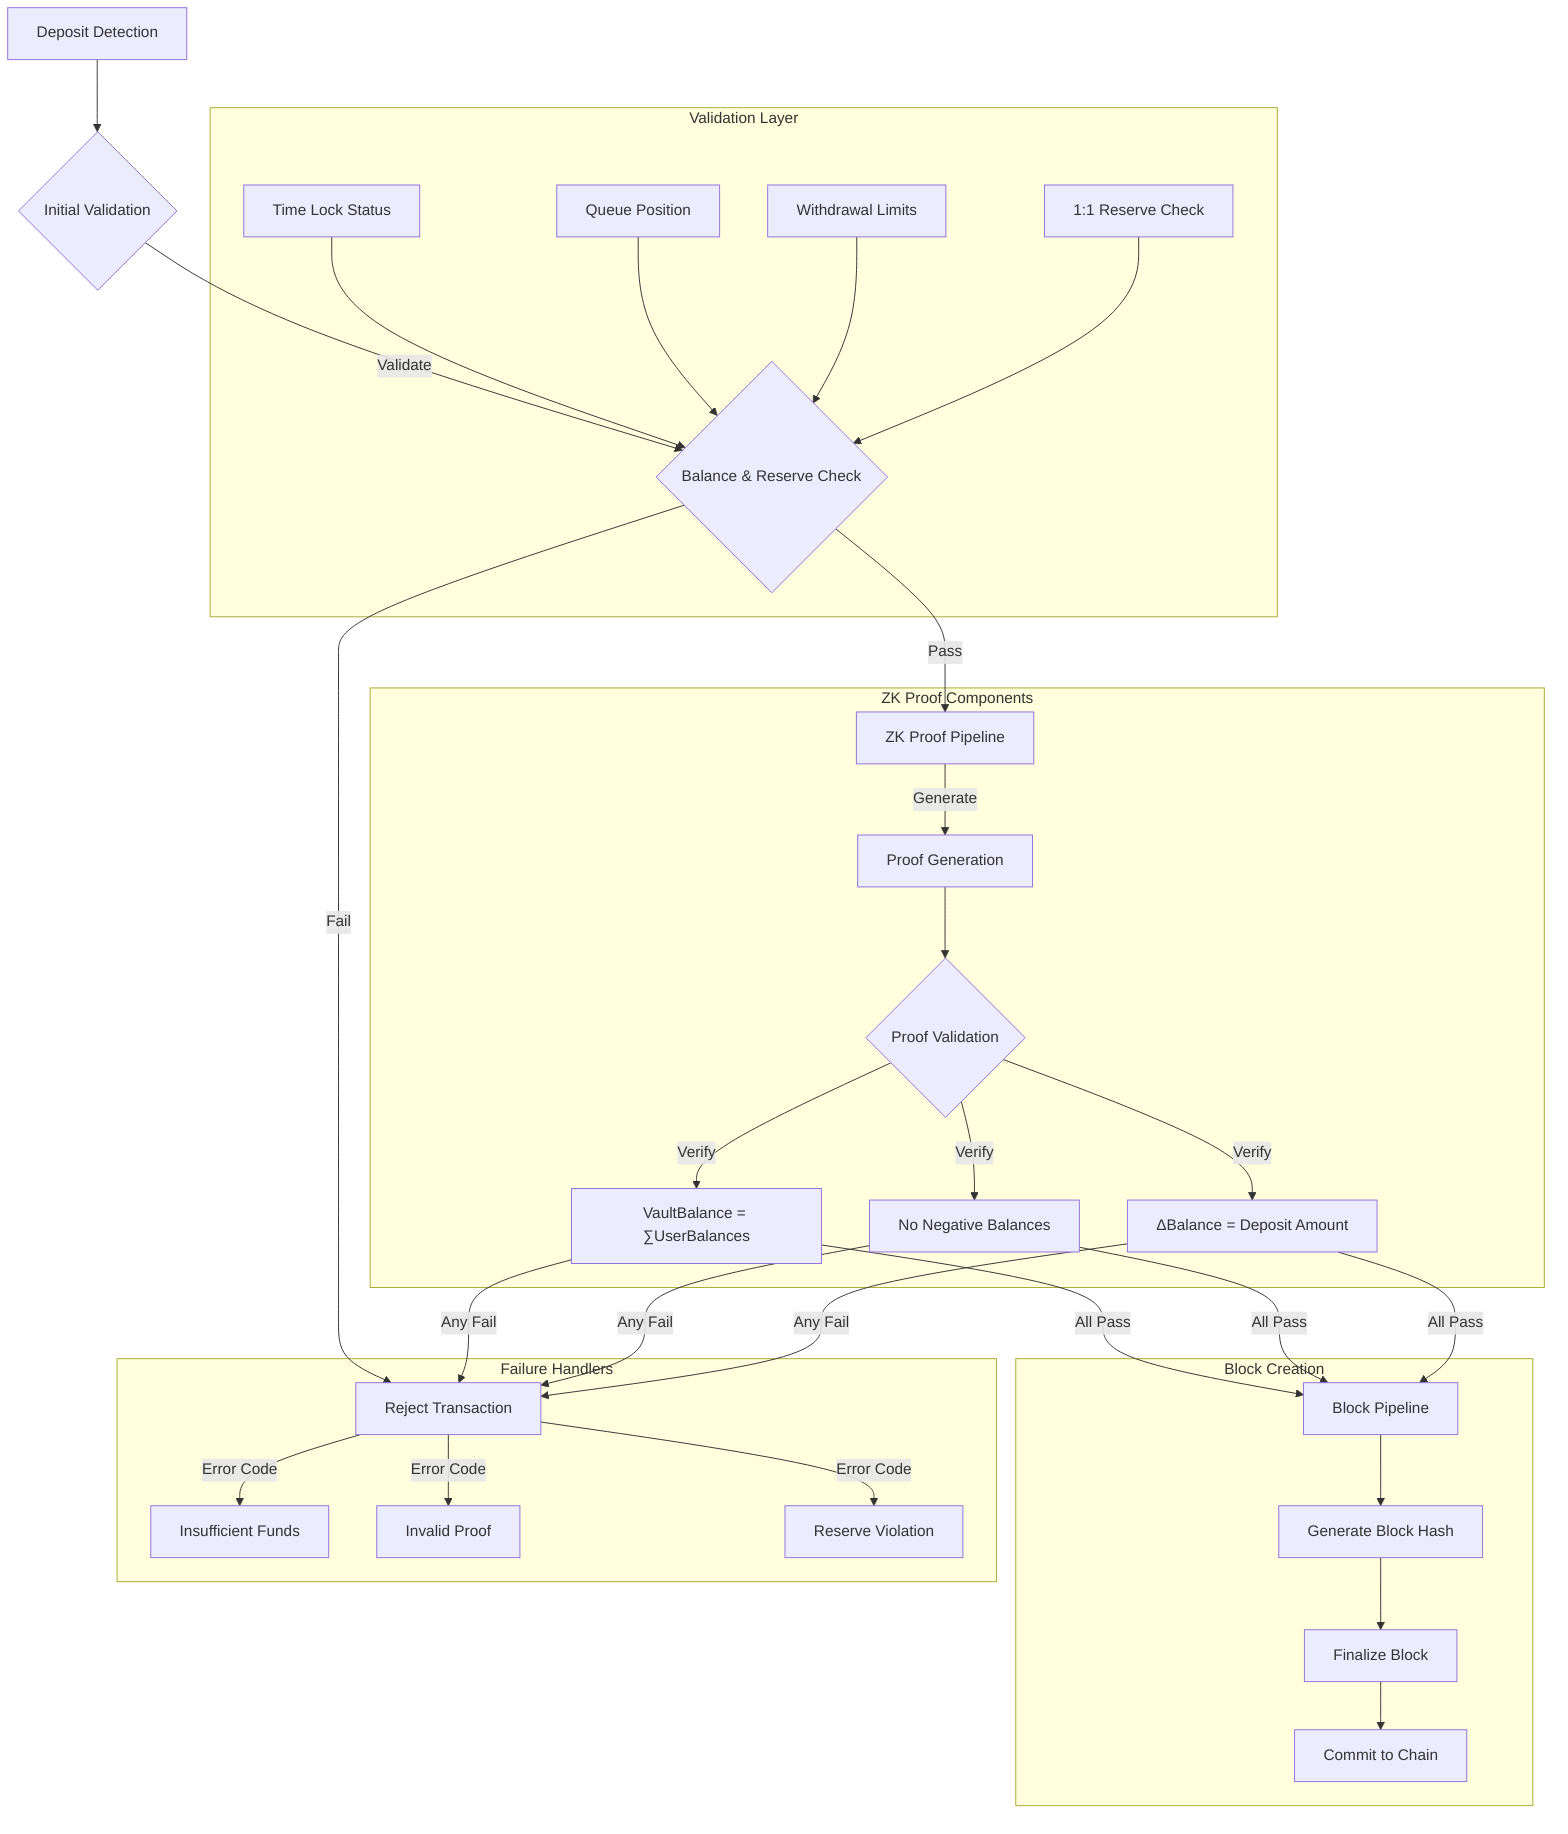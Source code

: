flowchart TD
   A[Deposit Detection] --> B1{Initial Validation}
   B1 -->|Validate| B2{Balance & Reserve Check}
   B2 -->|Fail| D[Reject Transaction]
   B2 -->|Pass| C1[ZK Proof Pipeline]

   subgraph "Validation Layer"
       V1[Time Lock Status]
       V2[Queue Position]
       V3[Withdrawal Limits]
       V4[1:1 Reserve Check]
       V1 & V2 & V3 & V4 --> B2
   end

   subgraph "ZK Proof Components"
       C1 -->|Generate| C2[Proof Generation]
       C2 --> C3{Proof Validation}
       C3 -->|Verify| P1[VaultBalance = ∑UserBalances]
       C3 -->|Verify| P2[No Negative Balances]
       C3 -->|Verify| P3[ΔBalance = Deposit Amount]
   end

   P1 & P2 & P3 -->|All Pass| E1[Block Pipeline]
   P1 & P2 & P3 -->|Any Fail| D

   subgraph "Block Creation"
       E1 --> E2[Generate Block Hash]
       E2 --> E3[Finalize Block]
       E3 --> E4[Commit to Chain]
   end

   subgraph "Failure Handlers" 
       D -->|Error Code| F1[Insufficient Funds]
       D -->|Error Code| F2[Invalid Proof]
       D -->|Error Code| F3[Reserve Violation]
   end